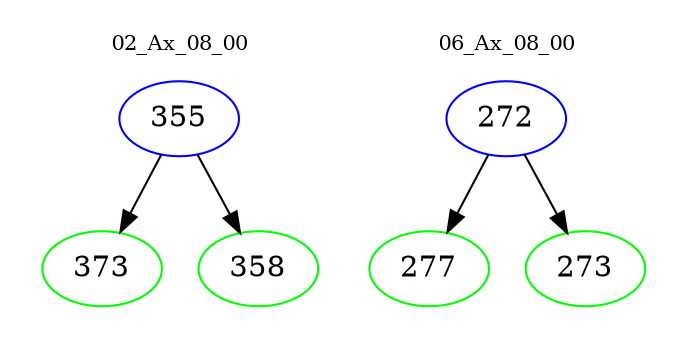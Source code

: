 digraph{
subgraph cluster_0 {
color = white
label = "02_Ax_08_00";
fontsize=10;
T0_355 [label="355", color="blue"]
T0_355 -> T0_373 [color="black"]
T0_373 [label="373", color="green"]
T0_355 -> T0_358 [color="black"]
T0_358 [label="358", color="green"]
}
subgraph cluster_1 {
color = white
label = "06_Ax_08_00";
fontsize=10;
T1_272 [label="272", color="blue"]
T1_272 -> T1_277 [color="black"]
T1_277 [label="277", color="green"]
T1_272 -> T1_273 [color="black"]
T1_273 [label="273", color="green"]
}
}
